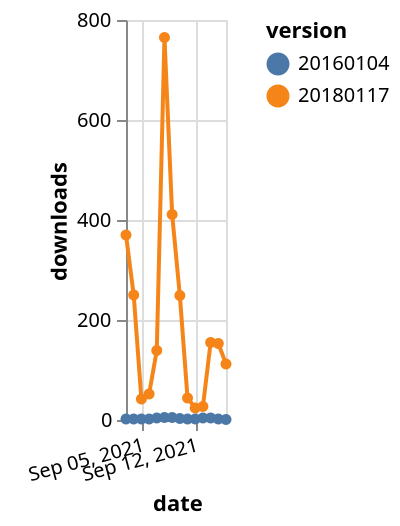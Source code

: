 {"$schema": "https://vega.github.io/schema/vega-lite/v5.json", "description": "A simple bar chart with embedded data.", "data": {"values": [{"date": "2021-09-03", "total": 141433, "delta": 370, "version": "20180117"}, {"date": "2021-09-04", "total": 141683, "delta": 250, "version": "20180117"}, {"date": "2021-09-05", "total": 141725, "delta": 42, "version": "20180117"}, {"date": "2021-09-06", "total": 141777, "delta": 52, "version": "20180117"}, {"date": "2021-09-07", "total": 141916, "delta": 139, "version": "20180117"}, {"date": "2021-09-08", "total": 142681, "delta": 765, "version": "20180117"}, {"date": "2021-09-09", "total": 143092, "delta": 411, "version": "20180117"}, {"date": "2021-09-10", "total": 143341, "delta": 249, "version": "20180117"}, {"date": "2021-09-11", "total": 143385, "delta": 44, "version": "20180117"}, {"date": "2021-09-12", "total": 143409, "delta": 24, "version": "20180117"}, {"date": "2021-09-13", "total": 143436, "delta": 27, "version": "20180117"}, {"date": "2021-09-14", "total": 143591, "delta": 155, "version": "20180117"}, {"date": "2021-09-15", "total": 143744, "delta": 153, "version": "20180117"}, {"date": "2021-09-16", "total": 143856, "delta": 112, "version": "20180117"}, {"date": "2021-09-03", "total": 6768, "delta": 2, "version": "20160104"}, {"date": "2021-09-04", "total": 6770, "delta": 2, "version": "20160104"}, {"date": "2021-09-05", "total": 6772, "delta": 2, "version": "20160104"}, {"date": "2021-09-06", "total": 6774, "delta": 2, "version": "20160104"}, {"date": "2021-09-07", "total": 6778, "delta": 4, "version": "20160104"}, {"date": "2021-09-08", "total": 6783, "delta": 5, "version": "20160104"}, {"date": "2021-09-09", "total": 6788, "delta": 5, "version": "20160104"}, {"date": "2021-09-10", "total": 6791, "delta": 3, "version": "20160104"}, {"date": "2021-09-11", "total": 6793, "delta": 2, "version": "20160104"}, {"date": "2021-09-12", "total": 6795, "delta": 2, "version": "20160104"}, {"date": "2021-09-13", "total": 6799, "delta": 4, "version": "20160104"}, {"date": "2021-09-14", "total": 6803, "delta": 4, "version": "20160104"}, {"date": "2021-09-15", "total": 6805, "delta": 2, "version": "20160104"}, {"date": "2021-09-16", "total": 6806, "delta": 1, "version": "20160104"}]}, "width": "container", "mark": {"type": "line", "point": {"filled": true}}, "encoding": {"x": {"field": "date", "type": "temporal", "timeUnit": "yearmonthdate", "title": "date", "axis": {"labelAngle": -15}}, "y": {"field": "delta", "type": "quantitative", "title": "downloads"}, "color": {"field": "version", "type": "nominal"}, "tooltip": {"field": "delta"}}}